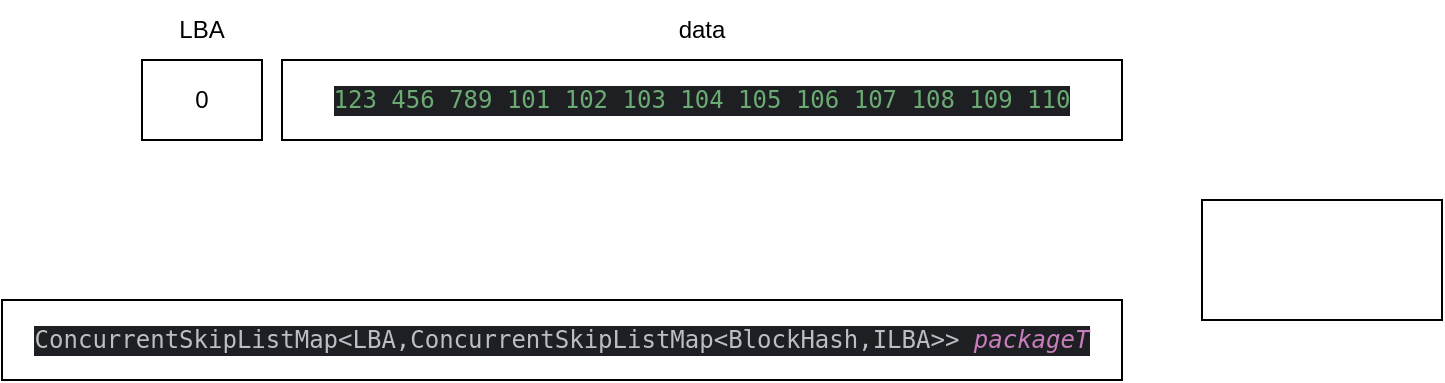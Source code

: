 <mxfile version="24.4.0" type="device">
  <diagram name="Страница — 1" id="yl2C16WziueRUwdkztVR">
    <mxGraphModel dx="1646" dy="478" grid="1" gridSize="10" guides="1" tooltips="1" connect="1" arrows="1" fold="1" page="1" pageScale="1" pageWidth="827" pageHeight="1169" math="0" shadow="0">
      <root>
        <mxCell id="0" />
        <mxCell id="1" parent="0" />
        <mxCell id="JVvKLcHgdptiB9xyYqqR-1" value="&lt;div style=&quot;background-color:#1e1f22;color:#bcbec4&quot;&gt;&lt;pre style=&quot;font-family:&#39;JetBrains Mono&#39;,monospace;font-size:9,8pt;&quot;&gt;&lt;span style=&quot;color:#6aab73;&quot;&gt;123 456 789 101 102 103 104 105 106 107 108 109 110&lt;/span&gt;&lt;/pre&gt;&lt;/div&gt;" style="rounded=0;whiteSpace=wrap;html=1;" vertex="1" parent="1">
          <mxGeometry x="50" y="90" width="420" height="40" as="geometry" />
        </mxCell>
        <mxCell id="JVvKLcHgdptiB9xyYqqR-2" value="0" style="rounded=0;whiteSpace=wrap;html=1;" vertex="1" parent="1">
          <mxGeometry x="-20" y="90" width="60" height="40" as="geometry" />
        </mxCell>
        <mxCell id="JVvKLcHgdptiB9xyYqqR-3" value="LBA" style="text;html=1;align=center;verticalAlign=middle;whiteSpace=wrap;rounded=0;" vertex="1" parent="1">
          <mxGeometry x="-20" y="60" width="60" height="30" as="geometry" />
        </mxCell>
        <mxCell id="JVvKLcHgdptiB9xyYqqR-4" value="data" style="text;html=1;align=center;verticalAlign=middle;whiteSpace=wrap;rounded=0;" vertex="1" parent="1">
          <mxGeometry x="50" y="60" width="420" height="30" as="geometry" />
        </mxCell>
        <mxCell id="JVvKLcHgdptiB9xyYqqR-5" value="&lt;div style=&quot;background-color:#1e1f22;color:#bcbec4&quot;&gt;&lt;pre style=&quot;font-family:&#39;JetBrains Mono&#39;,monospace;font-size:9,8pt;&quot;&gt;ConcurrentSkipListMap&amp;lt;LBA,ConcurrentSkipListMap&amp;lt;BlockHash,ILBA&amp;gt;&amp;gt; &lt;span style=&quot;color:#c77dbb;font-style:italic;&quot;&gt;packageT&lt;/span&gt;&lt;/pre&gt;&lt;/div&gt;" style="rounded=0;whiteSpace=wrap;html=1;" vertex="1" parent="1">
          <mxGeometry x="-90" y="210" width="560" height="40" as="geometry" />
        </mxCell>
        <mxCell id="JVvKLcHgdptiB9xyYqqR-6" value="" style="rounded=0;whiteSpace=wrap;html=1;" vertex="1" parent="1">
          <mxGeometry x="510" y="160" width="120" height="60" as="geometry" />
        </mxCell>
      </root>
    </mxGraphModel>
  </diagram>
</mxfile>
